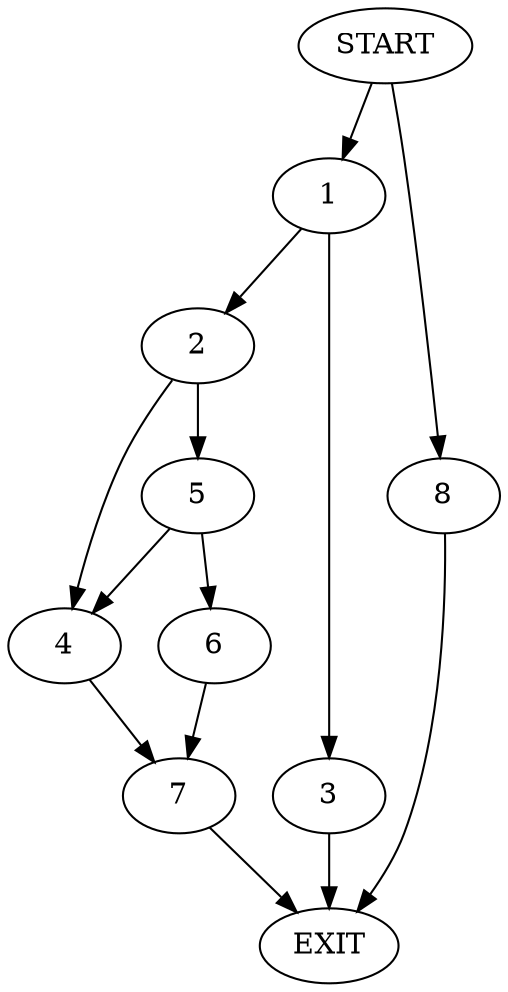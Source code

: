 digraph {
0 [label="START"]
9 [label="EXIT"]
0 -> 1
1 -> 2
1 -> 3
3 -> 9
2 -> 4
2 -> 5
5 -> 4
5 -> 6
4 -> 7
6 -> 7
7 -> 9
0 -> 8
8 -> 9
}
